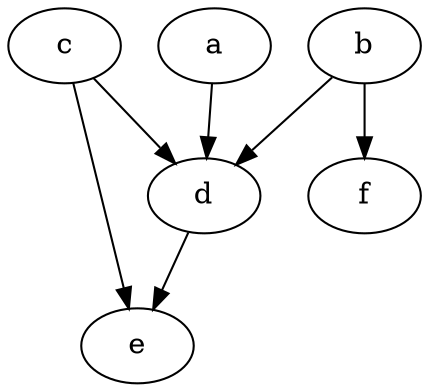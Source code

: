 digraph example {
	a 	[Weight = 2];
	b 	[Weight = 3];
    c 	[Weight = 3];
    d 	[Weight = 3];
    e 	[Weight = 7];
    f 	[Weight = 3];
    a -> d 	[Weight = 2];
    b -> d 	[Weight = 5];
    c -> d 	[Weight = 1];
    c -> e 	[Weight = 3];
    d -> e 	[Weight = 4];
    b -> f 	[Weight = 4];
}